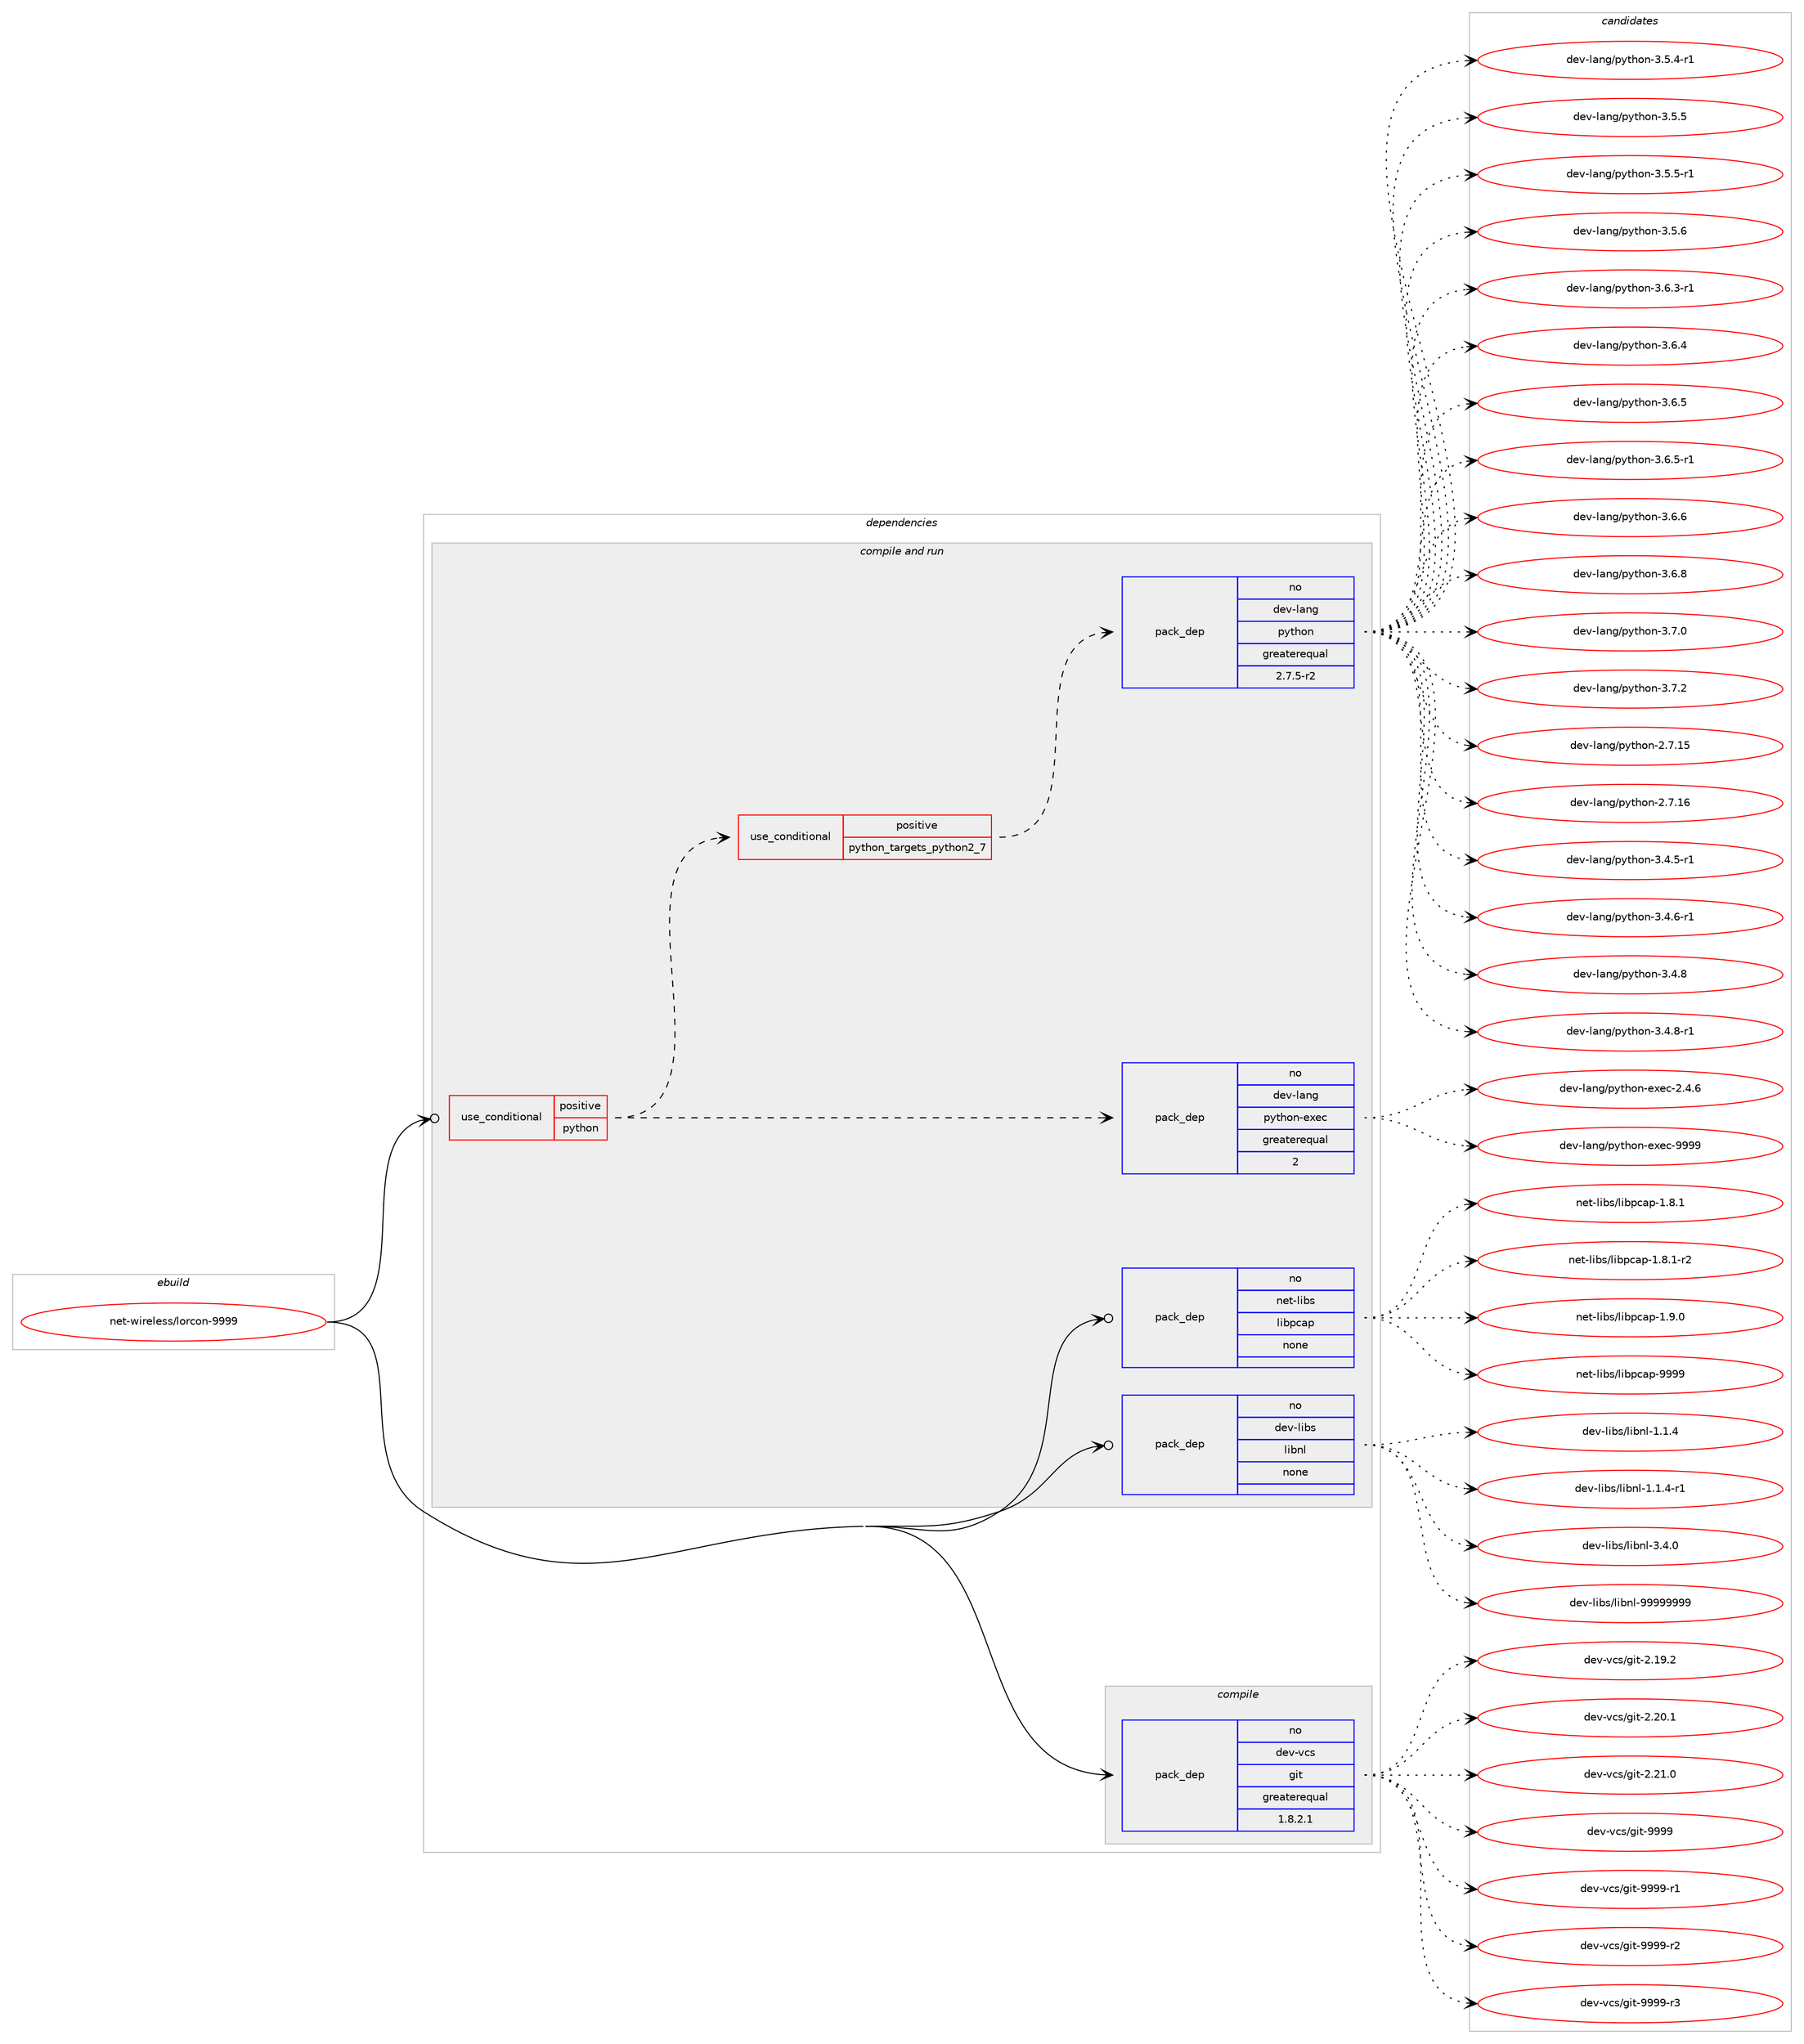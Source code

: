 digraph prolog {

# *************
# Graph options
# *************

newrank=true;
concentrate=true;
compound=true;
graph [rankdir=LR,fontname=Helvetica,fontsize=10,ranksep=1.5];#, ranksep=2.5, nodesep=0.2];
edge  [arrowhead=vee];
node  [fontname=Helvetica,fontsize=10];

# **********
# The ebuild
# **********

subgraph cluster_leftcol {
color=gray;
rank=same;
label=<<i>ebuild</i>>;
id [label="net-wireless/lorcon-9999", color=red, width=4, href="../net-wireless/lorcon-9999.svg"];
}

# ****************
# The dependencies
# ****************

subgraph cluster_midcol {
color=gray;
label=<<i>dependencies</i>>;
subgraph cluster_compile {
fillcolor="#eeeeee";
style=filled;
label=<<i>compile</i>>;
subgraph pack1202036 {
dependency1681018 [label=<<TABLE BORDER="0" CELLBORDER="1" CELLSPACING="0" CELLPADDING="4" WIDTH="220"><TR><TD ROWSPAN="6" CELLPADDING="30">pack_dep</TD></TR><TR><TD WIDTH="110">no</TD></TR><TR><TD>dev-vcs</TD></TR><TR><TD>git</TD></TR><TR><TD>greaterequal</TD></TR><TR><TD>1.8.2.1</TD></TR></TABLE>>, shape=none, color=blue];
}
id:e -> dependency1681018:w [weight=20,style="solid",arrowhead="vee"];
}
subgraph cluster_compileandrun {
fillcolor="#eeeeee";
style=filled;
label=<<i>compile and run</i>>;
subgraph cond451471 {
dependency1681019 [label=<<TABLE BORDER="0" CELLBORDER="1" CELLSPACING="0" CELLPADDING="4"><TR><TD ROWSPAN="3" CELLPADDING="10">use_conditional</TD></TR><TR><TD>positive</TD></TR><TR><TD>python</TD></TR></TABLE>>, shape=none, color=red];
subgraph cond451472 {
dependency1681020 [label=<<TABLE BORDER="0" CELLBORDER="1" CELLSPACING="0" CELLPADDING="4"><TR><TD ROWSPAN="3" CELLPADDING="10">use_conditional</TD></TR><TR><TD>positive</TD></TR><TR><TD>python_targets_python2_7</TD></TR></TABLE>>, shape=none, color=red];
subgraph pack1202037 {
dependency1681021 [label=<<TABLE BORDER="0" CELLBORDER="1" CELLSPACING="0" CELLPADDING="4" WIDTH="220"><TR><TD ROWSPAN="6" CELLPADDING="30">pack_dep</TD></TR><TR><TD WIDTH="110">no</TD></TR><TR><TD>dev-lang</TD></TR><TR><TD>python</TD></TR><TR><TD>greaterequal</TD></TR><TR><TD>2.7.5-r2</TD></TR></TABLE>>, shape=none, color=blue];
}
dependency1681020:e -> dependency1681021:w [weight=20,style="dashed",arrowhead="vee"];
}
dependency1681019:e -> dependency1681020:w [weight=20,style="dashed",arrowhead="vee"];
subgraph pack1202038 {
dependency1681022 [label=<<TABLE BORDER="0" CELLBORDER="1" CELLSPACING="0" CELLPADDING="4" WIDTH="220"><TR><TD ROWSPAN="6" CELLPADDING="30">pack_dep</TD></TR><TR><TD WIDTH="110">no</TD></TR><TR><TD>dev-lang</TD></TR><TR><TD>python-exec</TD></TR><TR><TD>greaterequal</TD></TR><TR><TD>2</TD></TR></TABLE>>, shape=none, color=blue];
}
dependency1681019:e -> dependency1681022:w [weight=20,style="dashed",arrowhead="vee"];
}
id:e -> dependency1681019:w [weight=20,style="solid",arrowhead="odotvee"];
subgraph pack1202039 {
dependency1681023 [label=<<TABLE BORDER="0" CELLBORDER="1" CELLSPACING="0" CELLPADDING="4" WIDTH="220"><TR><TD ROWSPAN="6" CELLPADDING="30">pack_dep</TD></TR><TR><TD WIDTH="110">no</TD></TR><TR><TD>dev-libs</TD></TR><TR><TD>libnl</TD></TR><TR><TD>none</TD></TR><TR><TD></TD></TR></TABLE>>, shape=none, color=blue];
}
id:e -> dependency1681023:w [weight=20,style="solid",arrowhead="odotvee"];
subgraph pack1202040 {
dependency1681024 [label=<<TABLE BORDER="0" CELLBORDER="1" CELLSPACING="0" CELLPADDING="4" WIDTH="220"><TR><TD ROWSPAN="6" CELLPADDING="30">pack_dep</TD></TR><TR><TD WIDTH="110">no</TD></TR><TR><TD>net-libs</TD></TR><TR><TD>libpcap</TD></TR><TR><TD>none</TD></TR><TR><TD></TD></TR></TABLE>>, shape=none, color=blue];
}
id:e -> dependency1681024:w [weight=20,style="solid",arrowhead="odotvee"];
}
subgraph cluster_run {
fillcolor="#eeeeee";
style=filled;
label=<<i>run</i>>;
}
}

# **************
# The candidates
# **************

subgraph cluster_choices {
rank=same;
color=gray;
label=<<i>candidates</i>>;

subgraph choice1202036 {
color=black;
nodesep=1;
choice10010111845118991154710310511645504649574650 [label="dev-vcs/git-2.19.2", color=red, width=4,href="../dev-vcs/git-2.19.2.svg"];
choice10010111845118991154710310511645504650484649 [label="dev-vcs/git-2.20.1", color=red, width=4,href="../dev-vcs/git-2.20.1.svg"];
choice10010111845118991154710310511645504650494648 [label="dev-vcs/git-2.21.0", color=red, width=4,href="../dev-vcs/git-2.21.0.svg"];
choice1001011184511899115471031051164557575757 [label="dev-vcs/git-9999", color=red, width=4,href="../dev-vcs/git-9999.svg"];
choice10010111845118991154710310511645575757574511449 [label="dev-vcs/git-9999-r1", color=red, width=4,href="../dev-vcs/git-9999-r1.svg"];
choice10010111845118991154710310511645575757574511450 [label="dev-vcs/git-9999-r2", color=red, width=4,href="../dev-vcs/git-9999-r2.svg"];
choice10010111845118991154710310511645575757574511451 [label="dev-vcs/git-9999-r3", color=red, width=4,href="../dev-vcs/git-9999-r3.svg"];
dependency1681018:e -> choice10010111845118991154710310511645504649574650:w [style=dotted,weight="100"];
dependency1681018:e -> choice10010111845118991154710310511645504650484649:w [style=dotted,weight="100"];
dependency1681018:e -> choice10010111845118991154710310511645504650494648:w [style=dotted,weight="100"];
dependency1681018:e -> choice1001011184511899115471031051164557575757:w [style=dotted,weight="100"];
dependency1681018:e -> choice10010111845118991154710310511645575757574511449:w [style=dotted,weight="100"];
dependency1681018:e -> choice10010111845118991154710310511645575757574511450:w [style=dotted,weight="100"];
dependency1681018:e -> choice10010111845118991154710310511645575757574511451:w [style=dotted,weight="100"];
}
subgraph choice1202037 {
color=black;
nodesep=1;
choice10010111845108971101034711212111610411111045504655464953 [label="dev-lang/python-2.7.15", color=red, width=4,href="../dev-lang/python-2.7.15.svg"];
choice10010111845108971101034711212111610411111045504655464954 [label="dev-lang/python-2.7.16", color=red, width=4,href="../dev-lang/python-2.7.16.svg"];
choice1001011184510897110103471121211161041111104551465246534511449 [label="dev-lang/python-3.4.5-r1", color=red, width=4,href="../dev-lang/python-3.4.5-r1.svg"];
choice1001011184510897110103471121211161041111104551465246544511449 [label="dev-lang/python-3.4.6-r1", color=red, width=4,href="../dev-lang/python-3.4.6-r1.svg"];
choice100101118451089711010347112121116104111110455146524656 [label="dev-lang/python-3.4.8", color=red, width=4,href="../dev-lang/python-3.4.8.svg"];
choice1001011184510897110103471121211161041111104551465246564511449 [label="dev-lang/python-3.4.8-r1", color=red, width=4,href="../dev-lang/python-3.4.8-r1.svg"];
choice1001011184510897110103471121211161041111104551465346524511449 [label="dev-lang/python-3.5.4-r1", color=red, width=4,href="../dev-lang/python-3.5.4-r1.svg"];
choice100101118451089711010347112121116104111110455146534653 [label="dev-lang/python-3.5.5", color=red, width=4,href="../dev-lang/python-3.5.5.svg"];
choice1001011184510897110103471121211161041111104551465346534511449 [label="dev-lang/python-3.5.5-r1", color=red, width=4,href="../dev-lang/python-3.5.5-r1.svg"];
choice100101118451089711010347112121116104111110455146534654 [label="dev-lang/python-3.5.6", color=red, width=4,href="../dev-lang/python-3.5.6.svg"];
choice1001011184510897110103471121211161041111104551465446514511449 [label="dev-lang/python-3.6.3-r1", color=red, width=4,href="../dev-lang/python-3.6.3-r1.svg"];
choice100101118451089711010347112121116104111110455146544652 [label="dev-lang/python-3.6.4", color=red, width=4,href="../dev-lang/python-3.6.4.svg"];
choice100101118451089711010347112121116104111110455146544653 [label="dev-lang/python-3.6.5", color=red, width=4,href="../dev-lang/python-3.6.5.svg"];
choice1001011184510897110103471121211161041111104551465446534511449 [label="dev-lang/python-3.6.5-r1", color=red, width=4,href="../dev-lang/python-3.6.5-r1.svg"];
choice100101118451089711010347112121116104111110455146544654 [label="dev-lang/python-3.6.6", color=red, width=4,href="../dev-lang/python-3.6.6.svg"];
choice100101118451089711010347112121116104111110455146544656 [label="dev-lang/python-3.6.8", color=red, width=4,href="../dev-lang/python-3.6.8.svg"];
choice100101118451089711010347112121116104111110455146554648 [label="dev-lang/python-3.7.0", color=red, width=4,href="../dev-lang/python-3.7.0.svg"];
choice100101118451089711010347112121116104111110455146554650 [label="dev-lang/python-3.7.2", color=red, width=4,href="../dev-lang/python-3.7.2.svg"];
dependency1681021:e -> choice10010111845108971101034711212111610411111045504655464953:w [style=dotted,weight="100"];
dependency1681021:e -> choice10010111845108971101034711212111610411111045504655464954:w [style=dotted,weight="100"];
dependency1681021:e -> choice1001011184510897110103471121211161041111104551465246534511449:w [style=dotted,weight="100"];
dependency1681021:e -> choice1001011184510897110103471121211161041111104551465246544511449:w [style=dotted,weight="100"];
dependency1681021:e -> choice100101118451089711010347112121116104111110455146524656:w [style=dotted,weight="100"];
dependency1681021:e -> choice1001011184510897110103471121211161041111104551465246564511449:w [style=dotted,weight="100"];
dependency1681021:e -> choice1001011184510897110103471121211161041111104551465346524511449:w [style=dotted,weight="100"];
dependency1681021:e -> choice100101118451089711010347112121116104111110455146534653:w [style=dotted,weight="100"];
dependency1681021:e -> choice1001011184510897110103471121211161041111104551465346534511449:w [style=dotted,weight="100"];
dependency1681021:e -> choice100101118451089711010347112121116104111110455146534654:w [style=dotted,weight="100"];
dependency1681021:e -> choice1001011184510897110103471121211161041111104551465446514511449:w [style=dotted,weight="100"];
dependency1681021:e -> choice100101118451089711010347112121116104111110455146544652:w [style=dotted,weight="100"];
dependency1681021:e -> choice100101118451089711010347112121116104111110455146544653:w [style=dotted,weight="100"];
dependency1681021:e -> choice1001011184510897110103471121211161041111104551465446534511449:w [style=dotted,weight="100"];
dependency1681021:e -> choice100101118451089711010347112121116104111110455146544654:w [style=dotted,weight="100"];
dependency1681021:e -> choice100101118451089711010347112121116104111110455146544656:w [style=dotted,weight="100"];
dependency1681021:e -> choice100101118451089711010347112121116104111110455146554648:w [style=dotted,weight="100"];
dependency1681021:e -> choice100101118451089711010347112121116104111110455146554650:w [style=dotted,weight="100"];
}
subgraph choice1202038 {
color=black;
nodesep=1;
choice1001011184510897110103471121211161041111104510112010199455046524654 [label="dev-lang/python-exec-2.4.6", color=red, width=4,href="../dev-lang/python-exec-2.4.6.svg"];
choice10010111845108971101034711212111610411111045101120101994557575757 [label="dev-lang/python-exec-9999", color=red, width=4,href="../dev-lang/python-exec-9999.svg"];
dependency1681022:e -> choice1001011184510897110103471121211161041111104510112010199455046524654:w [style=dotted,weight="100"];
dependency1681022:e -> choice10010111845108971101034711212111610411111045101120101994557575757:w [style=dotted,weight="100"];
}
subgraph choice1202039 {
color=black;
nodesep=1;
choice10010111845108105981154710810598110108454946494652 [label="dev-libs/libnl-1.1.4", color=red, width=4,href="../dev-libs/libnl-1.1.4.svg"];
choice100101118451081059811547108105981101084549464946524511449 [label="dev-libs/libnl-1.1.4-r1", color=red, width=4,href="../dev-libs/libnl-1.1.4-r1.svg"];
choice10010111845108105981154710810598110108455146524648 [label="dev-libs/libnl-3.4.0", color=red, width=4,href="../dev-libs/libnl-3.4.0.svg"];
choice10010111845108105981154710810598110108455757575757575757 [label="dev-libs/libnl-99999999", color=red, width=4,href="../dev-libs/libnl-99999999.svg"];
dependency1681023:e -> choice10010111845108105981154710810598110108454946494652:w [style=dotted,weight="100"];
dependency1681023:e -> choice100101118451081059811547108105981101084549464946524511449:w [style=dotted,weight="100"];
dependency1681023:e -> choice10010111845108105981154710810598110108455146524648:w [style=dotted,weight="100"];
dependency1681023:e -> choice10010111845108105981154710810598110108455757575757575757:w [style=dotted,weight="100"];
}
subgraph choice1202040 {
color=black;
nodesep=1;
choice110101116451081059811547108105981129997112454946564649 [label="net-libs/libpcap-1.8.1", color=red, width=4,href="../net-libs/libpcap-1.8.1.svg"];
choice1101011164510810598115471081059811299971124549465646494511450 [label="net-libs/libpcap-1.8.1-r2", color=red, width=4,href="../net-libs/libpcap-1.8.1-r2.svg"];
choice110101116451081059811547108105981129997112454946574648 [label="net-libs/libpcap-1.9.0", color=red, width=4,href="../net-libs/libpcap-1.9.0.svg"];
choice1101011164510810598115471081059811299971124557575757 [label="net-libs/libpcap-9999", color=red, width=4,href="../net-libs/libpcap-9999.svg"];
dependency1681024:e -> choice110101116451081059811547108105981129997112454946564649:w [style=dotted,weight="100"];
dependency1681024:e -> choice1101011164510810598115471081059811299971124549465646494511450:w [style=dotted,weight="100"];
dependency1681024:e -> choice110101116451081059811547108105981129997112454946574648:w [style=dotted,weight="100"];
dependency1681024:e -> choice1101011164510810598115471081059811299971124557575757:w [style=dotted,weight="100"];
}
}

}
